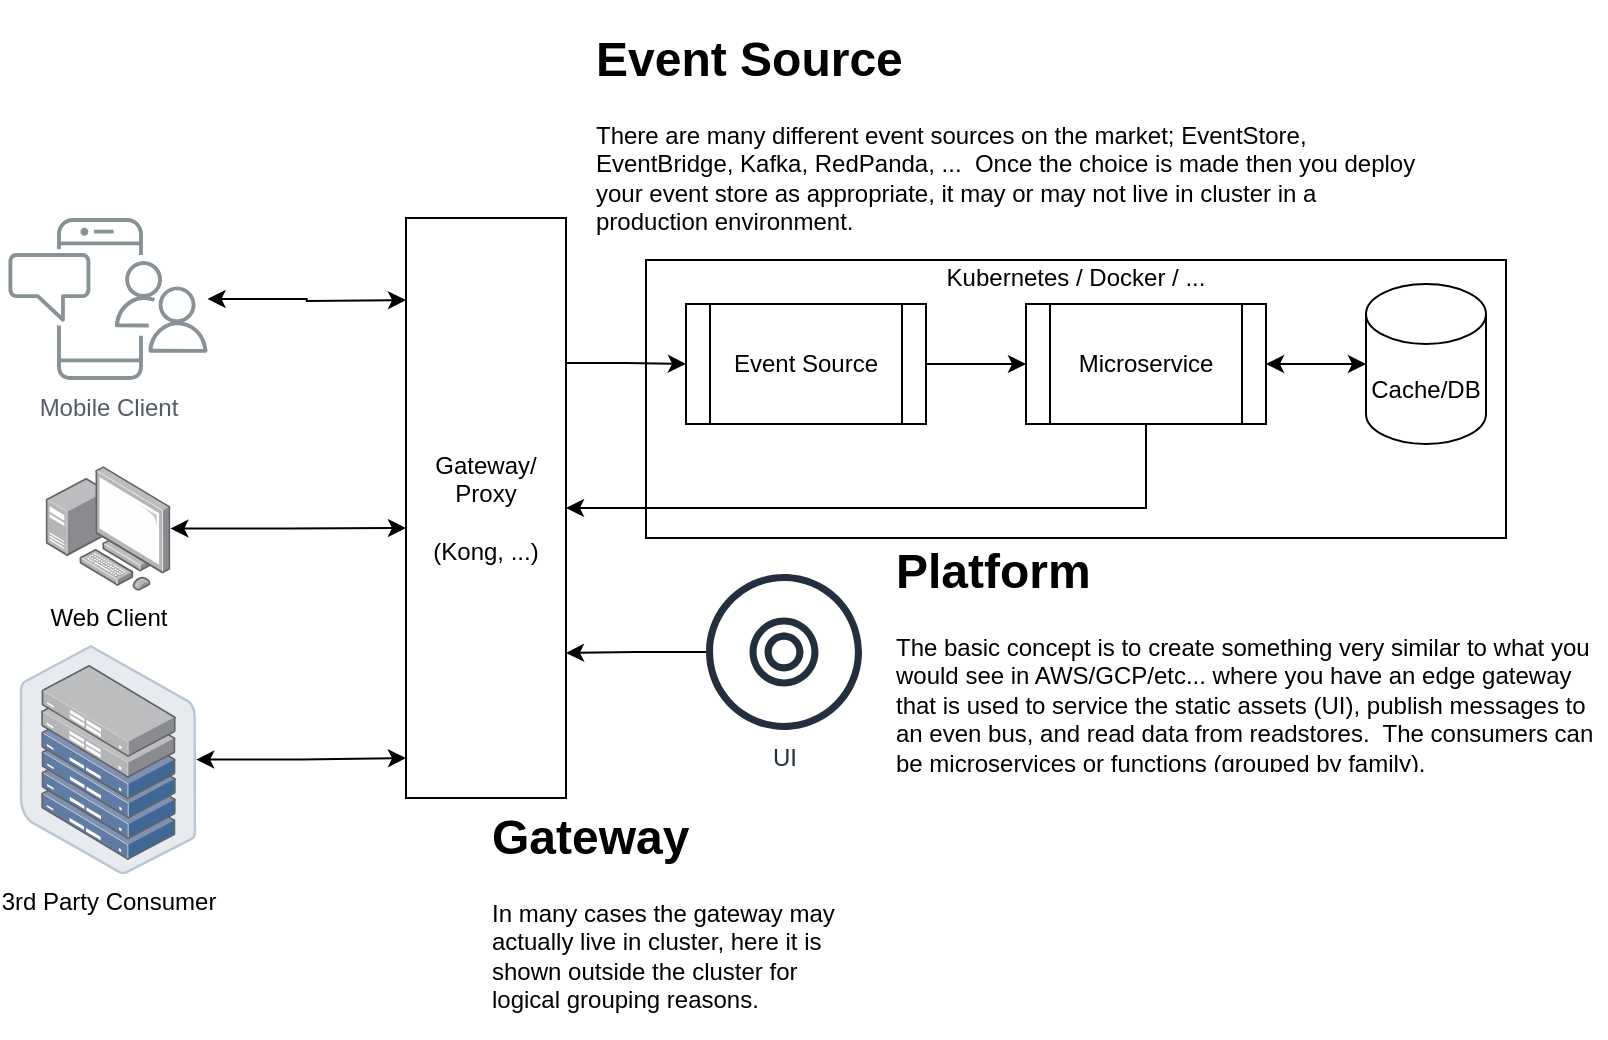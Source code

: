 <mxfile version="21.2.1" type="github" pages="2">
  <diagram id="Ht1M8jgEwFfnCIfOTk4-" name="Overview">
    <mxGraphModel dx="874" dy="453" grid="1" gridSize="10" guides="1" tooltips="1" connect="1" arrows="1" fold="1" page="1" pageScale="1" pageWidth="1169" pageHeight="827" math="0" shadow="0">
      <root>
        <mxCell id="0" />
        <mxCell id="1" parent="0" />
        <mxCell id="foS5F6M1jPOvrobY4I0n-8" value="" style="rounded=0;whiteSpace=wrap;html=1;" vertex="1" parent="1">
          <mxGeometry x="340" y="241" width="430" height="139" as="geometry" />
        </mxCell>
        <mxCell id="w67TNBrPyWxpC4nMd5Yv-70" style="edgeStyle=orthogonalEdgeStyle;rounded=0;orthogonalLoop=1;jettySize=auto;html=1;entryX=0;entryY=0.5;entryDx=0;entryDy=0;exitX=1;exitY=0.25;exitDx=0;exitDy=0;" parent="1" source="w67TNBrPyWxpC4nMd5Yv-63" target="w67TNBrPyWxpC4nMd5Yv-68" edge="1">
          <mxGeometry relative="1" as="geometry" />
        </mxCell>
        <mxCell id="w67TNBrPyWxpC4nMd5Yv-63" value="Gateway/&lt;br&gt;Proxy&lt;br&gt;&lt;br&gt;(Kong, ...)" style="rounded=0;whiteSpace=wrap;html=1;" parent="1" vertex="1">
          <mxGeometry x="220" y="220" width="80" height="290" as="geometry" />
        </mxCell>
        <mxCell id="w67TNBrPyWxpC4nMd5Yv-67" value="" style="edgeStyle=orthogonalEdgeStyle;rounded=0;orthogonalLoop=1;jettySize=auto;html=1;startArrow=classic;startFill=1;" parent="1" source="w67TNBrPyWxpC4nMd5Yv-64" target="w67TNBrPyWxpC4nMd5Yv-65" edge="1">
          <mxGeometry relative="1" as="geometry" />
        </mxCell>
        <mxCell id="w67TNBrPyWxpC4nMd5Yv-71" style="edgeStyle=orthogonalEdgeStyle;rounded=0;orthogonalLoop=1;jettySize=auto;html=1;entryX=1;entryY=0.5;entryDx=0;entryDy=0;exitX=0.5;exitY=1;exitDx=0;exitDy=0;" parent="1" source="w67TNBrPyWxpC4nMd5Yv-64" target="w67TNBrPyWxpC4nMd5Yv-63" edge="1">
          <mxGeometry relative="1" as="geometry" />
        </mxCell>
        <mxCell id="w67TNBrPyWxpC4nMd5Yv-64" value="Microservice" style="shape=process;whiteSpace=wrap;html=1;backgroundOutline=1;" parent="1" vertex="1">
          <mxGeometry x="530" y="263" width="120" height="60" as="geometry" />
        </mxCell>
        <mxCell id="w67TNBrPyWxpC4nMd5Yv-65" value="Cache/DB" style="shape=cylinder3;whiteSpace=wrap;html=1;boundedLbl=1;backgroundOutline=1;size=15;" parent="1" vertex="1">
          <mxGeometry x="700" y="253" width="60" height="80" as="geometry" />
        </mxCell>
        <mxCell id="w67TNBrPyWxpC4nMd5Yv-69" value="" style="edgeStyle=orthogonalEdgeStyle;rounded=0;orthogonalLoop=1;jettySize=auto;html=1;" parent="1" source="w67TNBrPyWxpC4nMd5Yv-68" target="w67TNBrPyWxpC4nMd5Yv-64" edge="1">
          <mxGeometry relative="1" as="geometry" />
        </mxCell>
        <mxCell id="w67TNBrPyWxpC4nMd5Yv-68" value="Event Source" style="shape=process;whiteSpace=wrap;html=1;backgroundOutline=1;" parent="1" vertex="1">
          <mxGeometry x="360" y="263" width="120" height="60" as="geometry" />
        </mxCell>
        <mxCell id="w67TNBrPyWxpC4nMd5Yv-75" style="edgeStyle=orthogonalEdgeStyle;rounded=0;orthogonalLoop=1;jettySize=auto;html=1;entryX=1;entryY=0.75;entryDx=0;entryDy=0;" parent="1" source="w67TNBrPyWxpC4nMd5Yv-74" target="w67TNBrPyWxpC4nMd5Yv-63" edge="1">
          <mxGeometry relative="1" as="geometry" />
        </mxCell>
        <mxCell id="w67TNBrPyWxpC4nMd5Yv-74" value="UI" style="sketch=0;outlineConnect=0;fontColor=#232F3E;gradientColor=none;fillColor=#232F3D;strokeColor=none;dashed=0;verticalLabelPosition=bottom;verticalAlign=top;align=center;html=1;fontSize=12;fontStyle=0;aspect=fixed;pointerEvents=1;shape=mxgraph.aws4.disk;" parent="1" vertex="1">
          <mxGeometry x="370" y="398" width="78" height="78" as="geometry" />
        </mxCell>
        <mxCell id="w67TNBrPyWxpC4nMd5Yv-76" value="&lt;h1&gt;Platform&lt;/h1&gt;&lt;p&gt;The basic concept is to create something very similar to what you would see in AWS/GCP/etc... where you have an edge gateway that is used to service the static assets (UI), publish messages to an even bus, and read data from readstores.&amp;nbsp; The consumers can be microservices or functions (grouped by family).&lt;/p&gt;" style="text;html=1;strokeColor=none;fillColor=none;spacing=5;spacingTop=-20;whiteSpace=wrap;overflow=hidden;rounded=0;" parent="1" vertex="1">
          <mxGeometry x="460" y="377" width="360" height="120" as="geometry" />
        </mxCell>
        <mxCell id="foS5F6M1jPOvrobY4I0n-1" style="edgeStyle=orthogonalEdgeStyle;rounded=0;orthogonalLoop=1;jettySize=auto;html=1;entryX=0;entryY=0.25;entryDx=0;entryDy=0;startArrow=classic;startFill=1;" edge="1" parent="1" source="foS5F6M1jPOvrobY4I0n-2">
          <mxGeometry relative="1" as="geometry">
            <mxPoint x="220" y="261" as="targetPoint" />
          </mxGeometry>
        </mxCell>
        <mxCell id="foS5F6M1jPOvrobY4I0n-2" value="Mobile Client" style="outlineConnect=0;gradientColor=none;fontColor=#545B64;strokeColor=none;fillColor=#879196;dashed=0;verticalLabelPosition=bottom;verticalAlign=top;align=center;html=1;fontSize=12;fontStyle=0;aspect=fixed;shape=mxgraph.aws4.illustration_notification;pointerEvents=1;labelBackgroundColor=#ffffff;" vertex="1" parent="1">
          <mxGeometry x="21" y="220" width="100" height="81" as="geometry" />
        </mxCell>
        <mxCell id="foS5F6M1jPOvrobY4I0n-3" style="edgeStyle=orthogonalEdgeStyle;rounded=0;orthogonalLoop=1;jettySize=auto;html=1;entryX=0;entryY=0.5;entryDx=0;entryDy=0;startArrow=classic;startFill=1;" edge="1" parent="1" source="foS5F6M1jPOvrobY4I0n-4">
          <mxGeometry relative="1" as="geometry">
            <mxPoint x="220" y="375" as="targetPoint" />
          </mxGeometry>
        </mxCell>
        <mxCell id="foS5F6M1jPOvrobY4I0n-4" value="Web Client" style="image;points=[];aspect=fixed;html=1;align=center;shadow=0;dashed=0;image=img/lib/allied_telesis/computer_and_terminals/Personal_Computer_with_Server.svg;" vertex="1" parent="1">
          <mxGeometry x="39.8" y="344.05" width="62.4" height="62.4" as="geometry" />
        </mxCell>
        <mxCell id="foS5F6M1jPOvrobY4I0n-5" style="edgeStyle=orthogonalEdgeStyle;rounded=0;orthogonalLoop=1;jettySize=auto;html=1;entryX=0;entryY=0.75;entryDx=0;entryDy=0;startArrow=classic;startFill=1;" edge="1" parent="1" source="foS5F6M1jPOvrobY4I0n-6">
          <mxGeometry relative="1" as="geometry">
            <mxPoint x="220" y="490" as="targetPoint" />
          </mxGeometry>
        </mxCell>
        <mxCell id="foS5F6M1jPOvrobY4I0n-6" value="3rd Party Consumer" style="image;points=[];aspect=fixed;html=1;align=center;shadow=0;dashed=0;image=img/lib/allied_telesis/storage/Datacenter_Server_Half_Rack_ToR.svg;" vertex="1" parent="1">
          <mxGeometry x="26.9" y="433.5" width="88.2" height="114.6" as="geometry" />
        </mxCell>
        <mxCell id="foS5F6M1jPOvrobY4I0n-9" value="Kubernetes / Docker / ..." style="text;html=1;strokeColor=none;fillColor=none;align=center;verticalAlign=middle;whiteSpace=wrap;rounded=0;" vertex="1" parent="1">
          <mxGeometry x="340" y="235" width="430" height="30" as="geometry" />
        </mxCell>
        <mxCell id="hSVVdEZo5f2iFqhrDDVh-1" value="&lt;h1&gt;Event Source&lt;/h1&gt;&lt;p&gt;There are many different event sources on the market; EventStore, EventBridge, Kafka, RedPanda, ...&amp;nbsp; Once the choice is made then you deploy your event store as appropriate, it may or may not live in cluster in a production environment.&lt;/p&gt;" style="text;html=1;strokeColor=none;fillColor=none;spacing=5;spacingTop=-20;whiteSpace=wrap;overflow=hidden;rounded=0;" vertex="1" parent="1">
          <mxGeometry x="310" y="121" width="420" height="120" as="geometry" />
        </mxCell>
        <mxCell id="hSVVdEZo5f2iFqhrDDVh-2" value="&lt;h1&gt;Gateway&lt;/h1&gt;&lt;p&gt;In many cases the gateway may actually live in cluster, here it is shown outside the cluster for logical grouping reasons.&lt;/p&gt;" style="text;html=1;strokeColor=none;fillColor=none;spacing=5;spacingTop=-20;whiteSpace=wrap;overflow=hidden;rounded=0;" vertex="1" parent="1">
          <mxGeometry x="258" y="510" width="190" height="120" as="geometry" />
        </mxCell>
      </root>
    </mxGraphModel>
  </diagram>
  <diagram id="KPzFOLWej0df02CNq4m1" name="AWS">
    <mxGraphModel dx="874" dy="1553" grid="1" gridSize="10" guides="1" tooltips="1" connect="1" arrows="1" fold="1" page="1" pageScale="1" pageWidth="850" pageHeight="1100" math="0" shadow="0">
      <root>
        <mxCell id="0" />
        <mxCell id="1" parent="0" />
        <mxCell id="oD50kPxgK6vtKba90Tjz-1" value="Inbound Event" style="edgeStyle=orthogonalEdgeStyle;rounded=0;orthogonalLoop=1;jettySize=auto;html=1;entryX=0;entryY=0.5;entryDx=0;entryDy=0;entryPerimeter=0;exitX=1;exitY=0.25;exitDx=0;exitDy=0;" edge="1" parent="1" source="oD50kPxgK6vtKba90Tjz-2" target="oD50kPxgK6vtKba90Tjz-10">
          <mxGeometry relative="1" as="geometry" />
        </mxCell>
        <mxCell id="oD50kPxgK6vtKba90Tjz-2" value="Gateway" style="rounded=0;whiteSpace=wrap;html=1;" vertex="1" parent="1">
          <mxGeometry x="1048.8" y="197" width="70" height="458.5" as="geometry" />
        </mxCell>
        <mxCell id="oD50kPxgK6vtKba90Tjz-3" style="edgeStyle=orthogonalEdgeStyle;rounded=0;orthogonalLoop=1;jettySize=auto;html=1;entryX=0;entryY=0.25;entryDx=0;entryDy=0;startArrow=classic;startFill=1;" edge="1" parent="1" source="oD50kPxgK6vtKba90Tjz-4" target="oD50kPxgK6vtKba90Tjz-2">
          <mxGeometry relative="1" as="geometry" />
        </mxCell>
        <mxCell id="oD50kPxgK6vtKba90Tjz-4" value="Mobile Client" style="outlineConnect=0;gradientColor=none;fontColor=#545B64;strokeColor=none;fillColor=#879196;dashed=0;verticalLabelPosition=bottom;verticalAlign=top;align=center;html=1;fontSize=12;fontStyle=0;aspect=fixed;shape=mxgraph.aws4.illustration_notification;pointerEvents=1;labelBackgroundColor=#ffffff;" vertex="1" parent="1">
          <mxGeometry x="850" y="271" width="100" height="81" as="geometry" />
        </mxCell>
        <mxCell id="oD50kPxgK6vtKba90Tjz-5" style="edgeStyle=orthogonalEdgeStyle;rounded=0;orthogonalLoop=1;jettySize=auto;html=1;entryX=0;entryY=0.5;entryDx=0;entryDy=0;startArrow=classic;startFill=1;" edge="1" parent="1" source="oD50kPxgK6vtKba90Tjz-6" target="oD50kPxgK6vtKba90Tjz-2">
          <mxGeometry relative="1" as="geometry" />
        </mxCell>
        <mxCell id="oD50kPxgK6vtKba90Tjz-6" value="Web Client" style="image;points=[];aspect=fixed;html=1;align=center;shadow=0;dashed=0;image=img/lib/allied_telesis/computer_and_terminals/Personal_Computer_with_Server.svg;" vertex="1" parent="1">
          <mxGeometry x="868.8" y="395.05" width="62.4" height="62.4" as="geometry" />
        </mxCell>
        <mxCell id="oD50kPxgK6vtKba90Tjz-7" style="edgeStyle=orthogonalEdgeStyle;rounded=0;orthogonalLoop=1;jettySize=auto;html=1;entryX=0;entryY=0.75;entryDx=0;entryDy=0;startArrow=classic;startFill=1;" edge="1" parent="1" source="oD50kPxgK6vtKba90Tjz-8" target="oD50kPxgK6vtKba90Tjz-2">
          <mxGeometry relative="1" as="geometry" />
        </mxCell>
        <mxCell id="oD50kPxgK6vtKba90Tjz-8" value="3rd Party Consumer" style="image;points=[];aspect=fixed;html=1;align=center;shadow=0;dashed=0;image=img/lib/allied_telesis/storage/Datacenter_Server_Half_Rack_ToR.svg;" vertex="1" parent="1">
          <mxGeometry x="855.9" y="484.5" width="88.2" height="114.6" as="geometry" />
        </mxCell>
        <mxCell id="oD50kPxgK6vtKba90Tjz-9" value="" style="edgeStyle=orthogonalEdgeStyle;rounded=0;orthogonalLoop=1;jettySize=auto;html=1;" edge="1" parent="1" source="oD50kPxgK6vtKba90Tjz-10" target="oD50kPxgK6vtKba90Tjz-14">
          <mxGeometry relative="1" as="geometry" />
        </mxCell>
        <mxCell id="oD50kPxgK6vtKba90Tjz-10" value="S3 bucket segregated&lt;br&gt;by event family" style="sketch=0;points=[[0,0,0],[0.25,0,0],[0.5,0,0],[0.75,0,0],[1,0,0],[0,1,0],[0.25,1,0],[0.5,1,0],[0.75,1,0],[1,1,0],[0,0.25,0],[0,0.5,0],[0,0.75,0],[1,0.25,0],[1,0.5,0],[1,0.75,0]];outlineConnect=0;fontColor=#232F3E;gradientColor=#60A337;gradientDirection=north;fillColor=#277116;strokeColor=#ffffff;dashed=0;verticalLabelPosition=bottom;verticalAlign=top;align=center;html=1;fontSize=12;fontStyle=0;aspect=fixed;shape=mxgraph.aws4.resourceIcon;resIcon=mxgraph.aws4.s3;" vertex="1" parent="1">
          <mxGeometry x="1218.8" y="216" width="78" height="78" as="geometry" />
        </mxCell>
        <mxCell id="oD50kPxgK6vtKba90Tjz-33" value="" style="edgeStyle=orthogonalEdgeStyle;rounded=0;orthogonalLoop=1;jettySize=auto;html=1;" edge="1" parent="1" source="oD50kPxgK6vtKba90Tjz-12" target="oD50kPxgK6vtKba90Tjz-32">
          <mxGeometry relative="1" as="geometry" />
        </mxCell>
        <mxCell id="oD50kPxgK6vtKba90Tjz-12" value="" style="sketch=0;points=[[0,0,0],[0.25,0,0],[0.5,0,0],[0.75,0,0],[1,0,0],[0,1,0],[0.25,1,0],[0.5,1,0],[0.75,1,0],[1,1,0],[0,0.25,0],[0,0.5,0],[0,0.75,0],[1,0.25,0],[1,0.5,0],[1,0.75,0]];outlineConnect=0;fontColor=#232F3E;gradientColor=#FF4F8B;gradientDirection=north;fillColor=#BC1356;strokeColor=#ffffff;dashed=0;verticalLabelPosition=bottom;verticalAlign=top;align=center;html=1;fontSize=12;fontStyle=0;aspect=fixed;shape=mxgraph.aws4.resourceIcon;resIcon=mxgraph.aws4.eventbridge;" vertex="1" parent="1">
          <mxGeometry x="1468.8" y="215.5" width="78" height="78" as="geometry" />
        </mxCell>
        <mxCell id="oD50kPxgK6vtKba90Tjz-13" value="" style="edgeStyle=orthogonalEdgeStyle;rounded=0;orthogonalLoop=1;jettySize=auto;html=1;" edge="1" parent="1" source="oD50kPxgK6vtKba90Tjz-14" target="oD50kPxgK6vtKba90Tjz-12">
          <mxGeometry relative="1" as="geometry" />
        </mxCell>
        <mxCell id="oD50kPxgK6vtKba90Tjz-14" value="" style="sketch=0;points=[[0,0,0],[0.25,0,0],[0.5,0,0],[0.75,0,0],[1,0,0],[0,1,0],[0.25,1,0],[0.5,1,0],[0.75,1,0],[1,1,0],[0,0.25,0],[0,0.5,0],[0,0.75,0],[1,0.25,0],[1,0.5,0],[1,0.75,0]];points=[[0,0,0],[0.25,0,0],[0.5,0,0],[0.75,0,0],[1,0,0],[0,1,0],[0.25,1,0],[0.5,1,0],[0.75,1,0],[1,1,0],[0,0.25,0],[0,0.5,0],[0,0.75,0],[1,0.25,0],[1,0.5,0],[1,0.75,0]];outlineConnect=0;fontColor=#232F3E;gradientColor=#F34482;gradientDirection=north;fillColor=#BC1356;strokeColor=#ffffff;dashed=0;verticalLabelPosition=bottom;verticalAlign=top;align=center;html=1;fontSize=12;fontStyle=0;aspect=fixed;shape=mxgraph.aws4.resourceIcon;resIcon=mxgraph.aws4.cloudtrail;" vertex="1" parent="1">
          <mxGeometry x="1338.8" y="216" width="78" height="78" as="geometry" />
        </mxCell>
        <mxCell id="oD50kPxgK6vtKba90Tjz-17" value="Edge Reads (Serviceless)" style="edgeStyle=orthogonalEdgeStyle;rounded=0;orthogonalLoop=1;jettySize=auto;html=1;" edge="1" parent="1" source="oD50kPxgK6vtKba90Tjz-18" target="oD50kPxgK6vtKba90Tjz-2">
          <mxGeometry relative="1" as="geometry" />
        </mxCell>
        <mxCell id="oD50kPxgK6vtKba90Tjz-18" value="Readstore Datasource" style="outlineConnect=0;fontColor=#232F3E;gradientColor=#4D72F3;gradientDirection=north;fillColor=#3334B9;strokeColor=#ffffff;dashed=0;verticalLabelPosition=bottom;verticalAlign=top;align=center;html=1;fontSize=12;fontStyle=0;aspect=fixed;shape=mxgraph.aws4.resourceIcon;resIcon=mxgraph.aws4.dynamodb;labelBackgroundColor=#ffffff;spacingTop=5;" vertex="1" parent="1">
          <mxGeometry x="1578.8" y="386.25" width="78" height="78" as="geometry" />
        </mxCell>
        <mxCell id="oD50kPxgK6vtKba90Tjz-19" value="&lt;h1&gt;Kubernetes&lt;/h1&gt;&lt;p&gt;Deploy the microservices into EKS or ECS.&amp;nbsp; Enable HPA and then allow the platform to scale the application as needed.&amp;nbsp; Depricate the readstore (GET) functionality or only utilize for local offline development.&lt;/p&gt;" style="text;html=1;strokeColor=none;fillColor=none;spacing=5;spacingTop=-20;whiteSpace=wrap;overflow=hidden;rounded=0;" vertex="1" parent="1">
          <mxGeometry x="1658.8" y="173.5" width="190" height="162" as="geometry" />
        </mxCell>
        <mxCell id="oD50kPxgK6vtKba90Tjz-20" value="&lt;h1&gt;Serviceless&lt;/h1&gt;&lt;p&gt;Using edge reads (tying the API Gateway directly to DynamoDB) allows for fast reads of data cached at the edge.&amp;nbsp; This data could also be wrote to S3 and read at the edge if needed.&amp;nbsp; This means that we have no code to manage on reads from the system as long as we model the data properly.&lt;/p&gt;" style="text;html=1;strokeColor=none;fillColor=none;spacing=5;spacingTop=-20;whiteSpace=wrap;overflow=hidden;rounded=0;" vertex="1" parent="1">
          <mxGeometry x="1688.8" y="365.25" width="190" height="200.25" as="geometry" />
        </mxCell>
        <mxCell id="oD50kPxgK6vtKba90Tjz-21" value="&lt;h1&gt;API Gateway&lt;/h1&gt;&lt;p&gt;Using API Gateway to manage the forward facing API gives us a central place to manage things like authentication, authorization, contracts for data, data flow into the system, and optimize our read patterns.&amp;nbsp; It also allows us to decentralize different parts of the stack into their own accounts if necessary (using Transit Gateway).&lt;/p&gt;" style="text;html=1;strokeColor=none;fillColor=none;spacing=5;spacingTop=-20;whiteSpace=wrap;overflow=hidden;rounded=0;" vertex="1" parent="1">
          <mxGeometry x="978.8" width="190" height="207.5" as="geometry" />
        </mxCell>
        <mxCell id="oD50kPxgK6vtKba90Tjz-22" value="" style="edgeStyle=orthogonalEdgeStyle;rounded=0;orthogonalLoop=1;jettySize=auto;html=1;exitX=0.5;exitY=0;exitDx=0;exitDy=0;exitPerimeter=0;" edge="1" parent="1" source="oD50kPxgK6vtKba90Tjz-10" target="oD50kPxgK6vtKba90Tjz-26">
          <mxGeometry relative="1" as="geometry">
            <mxPoint x="1298.8" y="85.5" as="sourcePoint" />
          </mxGeometry>
        </mxCell>
        <mxCell id="oD50kPxgK6vtKba90Tjz-23" value="" style="edgeStyle=orthogonalEdgeStyle;rounded=0;orthogonalLoop=1;jettySize=auto;html=1;" edge="1" parent="1" source="oD50kPxgK6vtKba90Tjz-24" target="oD50kPxgK6vtKba90Tjz-28">
          <mxGeometry relative="1" as="geometry" />
        </mxCell>
        <mxCell id="oD50kPxgK6vtKba90Tjz-24" value="" style="sketch=0;points=[[0,0,0],[0.25,0,0],[0.5,0,0],[0.75,0,0],[1,0,0],[0,1,0],[0.25,1,0],[0.5,1,0],[0.75,1,0],[1,1,0],[0,0.25,0],[0,0.5,0],[0,0.75,0],[1,0.25,0],[1,0.5,0],[1,0.75,0]];outlineConnect=0;fontColor=#232F3E;gradientColor=#FF4F8B;gradientDirection=north;fillColor=#BC1356;strokeColor=#ffffff;dashed=0;verticalLabelPosition=bottom;verticalAlign=top;align=center;html=1;fontSize=12;fontStyle=0;aspect=fixed;shape=mxgraph.aws4.resourceIcon;resIcon=mxgraph.aws4.eventbridge;" vertex="1" parent="1">
          <mxGeometry x="1470.8" y="45.5" width="78" height="78" as="geometry" />
        </mxCell>
        <mxCell id="oD50kPxgK6vtKba90Tjz-25" value="" style="edgeStyle=orthogonalEdgeStyle;rounded=0;orthogonalLoop=1;jettySize=auto;html=1;" edge="1" parent="1" source="oD50kPxgK6vtKba90Tjz-26" target="oD50kPxgK6vtKba90Tjz-24">
          <mxGeometry relative="1" as="geometry" />
        </mxCell>
        <mxCell id="oD50kPxgK6vtKba90Tjz-26" value="" style="sketch=0;points=[[0,0,0],[0.25,0,0],[0.5,0,0],[0.75,0,0],[1,0,0],[0,1,0],[0.25,1,0],[0.5,1,0],[0.75,1,0],[1,1,0],[0,0.25,0],[0,0.5,0],[0,0.75,0],[1,0.25,0],[1,0.5,0],[1,0.75,0]];points=[[0,0,0],[0.25,0,0],[0.5,0,0],[0.75,0,0],[1,0,0],[0,1,0],[0.25,1,0],[0.5,1,0],[0.75,1,0],[1,1,0],[0,0.25,0],[0,0.5,0],[0,0.75,0],[1,0.25,0],[1,0.5,0],[1,0.75,0]];outlineConnect=0;fontColor=#232F3E;gradientColor=#F34482;gradientDirection=north;fillColor=#BC1356;strokeColor=#ffffff;dashed=0;verticalLabelPosition=bottom;verticalAlign=top;align=center;html=1;fontSize=12;fontStyle=0;aspect=fixed;shape=mxgraph.aws4.resourceIcon;resIcon=mxgraph.aws4.cloudtrail;" vertex="1" parent="1">
          <mxGeometry x="1340.8" y="46" width="78" height="78" as="geometry" />
        </mxCell>
        <mxCell id="oD50kPxgK6vtKba90Tjz-27" value="" style="edgeStyle=orthogonalEdgeStyle;rounded=0;orthogonalLoop=1;jettySize=auto;html=1;" edge="1" parent="1" source="oD50kPxgK6vtKba90Tjz-28" target="oD50kPxgK6vtKba90Tjz-29">
          <mxGeometry relative="1" as="geometry" />
        </mxCell>
        <mxCell id="oD50kPxgK6vtKba90Tjz-28" value="Lambda&lt;br&gt;function" style="outlineConnect=0;fontColor=#232F3E;gradientColor=none;fillColor=#D05C17;strokeColor=none;dashed=0;verticalLabelPosition=bottom;verticalAlign=top;align=center;html=1;fontSize=12;fontStyle=0;aspect=fixed;pointerEvents=1;shape=mxgraph.aws4.lambda_function;labelBackgroundColor=#ffffff;" vertex="1" parent="1">
          <mxGeometry x="1580.8" y="45.5" width="78" height="78" as="geometry" />
        </mxCell>
        <mxCell id="oD50kPxgK6vtKba90Tjz-29" value="Data Lake" style="sketch=0;outlineConnect=0;fontColor=#232F3E;gradientColor=none;strokeColor=#ffffff;fillColor=#232F3E;dashed=0;verticalLabelPosition=middle;verticalAlign=bottom;align=center;html=1;whiteSpace=wrap;fontSize=10;fontStyle=1;spacing=3;shape=mxgraph.aws4.productIcon;prIcon=mxgraph.aws4.aurora;" vertex="1" parent="1">
          <mxGeometry x="1713.8" y="30" width="80" height="110" as="geometry" />
        </mxCell>
        <mxCell id="oD50kPxgK6vtKba90Tjz-30" value="&lt;h1&gt;Flexibility&lt;/h1&gt;&lt;p&gt;Build the product using event sourcing so we can fork events out to create data in other sources such as a data lake for business reports or analytics.&lt;/p&gt;" style="text;html=1;strokeColor=none;fillColor=none;spacing=5;spacingTop=-20;whiteSpace=wrap;overflow=hidden;rounded=0;" vertex="1" parent="1">
          <mxGeometry x="1808.8" y="21.75" width="190" height="125.5" as="geometry" />
        </mxCell>
        <mxCell id="oD50kPxgK6vtKba90Tjz-31" value="&lt;h1&gt;Gateway&lt;/h1&gt;&lt;p&gt;While only showing as a basic outline, the gateway is a collection of services rolled into a single account that is used to manage all ingress and egress traffic into the platform.&amp;nbsp; It routes traffic into and out of other accounts allowing us to do things like parity testing, canary testing, zero downtime releases, full stack migration with zero downtime, etc...&amp;nbsp; The one downside to this is that it presents a single source of failure that needs to be accounted for by having backup accounts and traffic forking.&amp;nbsp; Geo IP and routing will also help to mitigate this situation.&lt;/p&gt;" style="text;html=1;strokeColor=none;fillColor=none;spacing=5;spacingTop=-20;whiteSpace=wrap;overflow=hidden;rounded=0;" vertex="1" parent="1">
          <mxGeometry x="1124" y="570" width="301.2" height="200" as="geometry" />
        </mxCell>
        <mxCell id="oD50kPxgK6vtKba90Tjz-34" value="" style="edgeStyle=orthogonalEdgeStyle;rounded=0;orthogonalLoop=1;jettySize=auto;html=1;" edge="1" parent="1" source="oD50kPxgK6vtKba90Tjz-32" target="oD50kPxgK6vtKba90Tjz-18">
          <mxGeometry relative="1" as="geometry" />
        </mxCell>
        <mxCell id="oD50kPxgK6vtKba90Tjz-32" value="" style="sketch=0;points=[[0,0,0],[0.25,0,0],[0.5,0,0],[0.75,0,0],[1,0,0],[0,1,0],[0.25,1,0],[0.5,1,0],[0.75,1,0],[1,1,0],[0,0.25,0],[0,0.5,0],[0,0.75,0],[1,0.25,0],[1,0.5,0],[1,0.75,0]];outlineConnect=0;fontColor=#232F3E;gradientColor=#F78E04;gradientDirection=north;fillColor=#D05C17;strokeColor=#ffffff;dashed=0;verticalLabelPosition=bottom;verticalAlign=top;align=center;html=1;fontSize=12;fontStyle=0;aspect=fixed;shape=mxgraph.aws4.resourceIcon;resIcon=mxgraph.aws4.eks;" vertex="1" parent="1">
          <mxGeometry x="1578.8" y="216" width="78" height="78" as="geometry" />
        </mxCell>
        <mxCell id="oD50kPxgK6vtKba90Tjz-35" value="&lt;h1&gt;EventBridge&lt;/h1&gt;&lt;p&gt;Replace EventStore with S3 and EventBridge to have a serverless solution that is fully managed by AWS.&lt;/p&gt;" style="text;html=1;strokeColor=none;fillColor=none;spacing=5;spacingTop=-20;whiteSpace=wrap;overflow=hidden;rounded=0;" vertex="1" parent="1">
          <mxGeometry x="1338.8" y="293.5" width="190" height="106.5" as="geometry" />
        </mxCell>
        <mxCell id="vsWlBz7kcCSCh3u55o82-2" style="edgeStyle=orthogonalEdgeStyle;rounded=0;orthogonalLoop=1;jettySize=auto;html=1;" edge="1" parent="1" source="vsWlBz7kcCSCh3u55o82-1">
          <mxGeometry relative="1" as="geometry">
            <mxPoint x="1120" y="540" as="targetPoint" />
          </mxGeometry>
        </mxCell>
        <mxCell id="vsWlBz7kcCSCh3u55o82-1" value="S3 bucket for UI" style="sketch=0;points=[[0,0,0],[0.25,0,0],[0.5,0,0],[0.75,0,0],[1,0,0],[0,1,0],[0.25,1,0],[0.5,1,0],[0.75,1,0],[1,1,0],[0,0.25,0],[0,0.5,0],[0,0.75,0],[1,0.25,0],[1,0.5,0],[1,0.75,0]];outlineConnect=0;fontColor=#232F3E;gradientColor=#60A337;gradientDirection=north;fillColor=#277116;strokeColor=#ffffff;dashed=0;verticalLabelPosition=bottom;verticalAlign=top;align=center;html=1;fontSize=12;fontStyle=0;aspect=fixed;shape=mxgraph.aws4.resourceIcon;resIcon=mxgraph.aws4.s3;" vertex="1" parent="1">
          <mxGeometry x="1260" y="501" width="78" height="78" as="geometry" />
        </mxCell>
        <mxCell id="vsWlBz7kcCSCh3u55o82-3" value="&lt;h1&gt;UI&lt;/h1&gt;&lt;p&gt;Using S3 to allow the UI to be hosted on the edge means we don&#39;t have to worry about running a dedicated web server just for static assets.&amp;nbsp; This same concept can be extended for things like static reports and files.&lt;/p&gt;" style="text;html=1;strokeColor=none;fillColor=none;spacing=5;spacingTop=-20;whiteSpace=wrap;overflow=hidden;rounded=0;" vertex="1" parent="1">
          <mxGeometry x="1358.8" y="457.45" width="241.2" height="142.55" as="geometry" />
        </mxCell>
      </root>
    </mxGraphModel>
  </diagram>
</mxfile>
